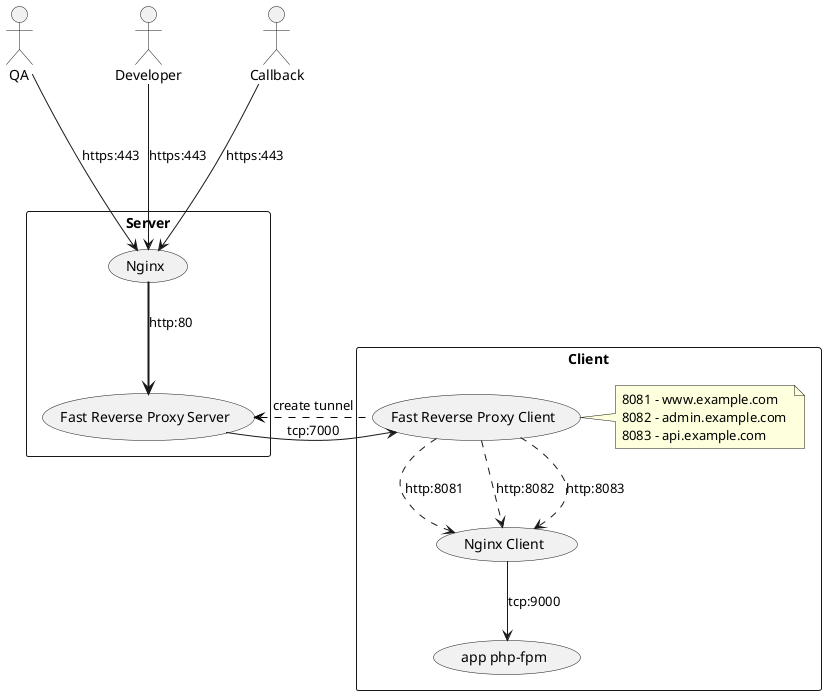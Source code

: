 @startuml
skinparam packageStyle rect
'left to right direction
actor QA as user1
actor Developer as user2
actor "Callback" as user3

rectangle Server {
    user1 ---> (Nginx) : https:443
    user2 ---> (Nginx) : https:443
    user3 ---> (Nginx) : https:443

    (Nginx) ==> (Fast Reverse Proxy Server) : http:80
}
rectangle "Client" {
    (Fast Reverse Proxy Server) -right---> (Fast Reverse Proxy Client) : tcp:7000
    (Fast Reverse Proxy Server) <.[#black] (Fast Reverse Proxy Client) : create tunnel
    (Fast Reverse Proxy Client) ..> (Nginx Client) : http:8081
    (Fast Reverse Proxy Client) ..> (Nginx Client) : http:8082
    (Fast Reverse Proxy Client) ..> (Nginx Client) : http:8083
    (Nginx Client) --> (app php-fpm) : tcp:9000
    Note right of (Fast Reverse Proxy Client): 8081 - www.example.com \n8082 - admin.example.com \n8083 - api.example.com
}

@enduml